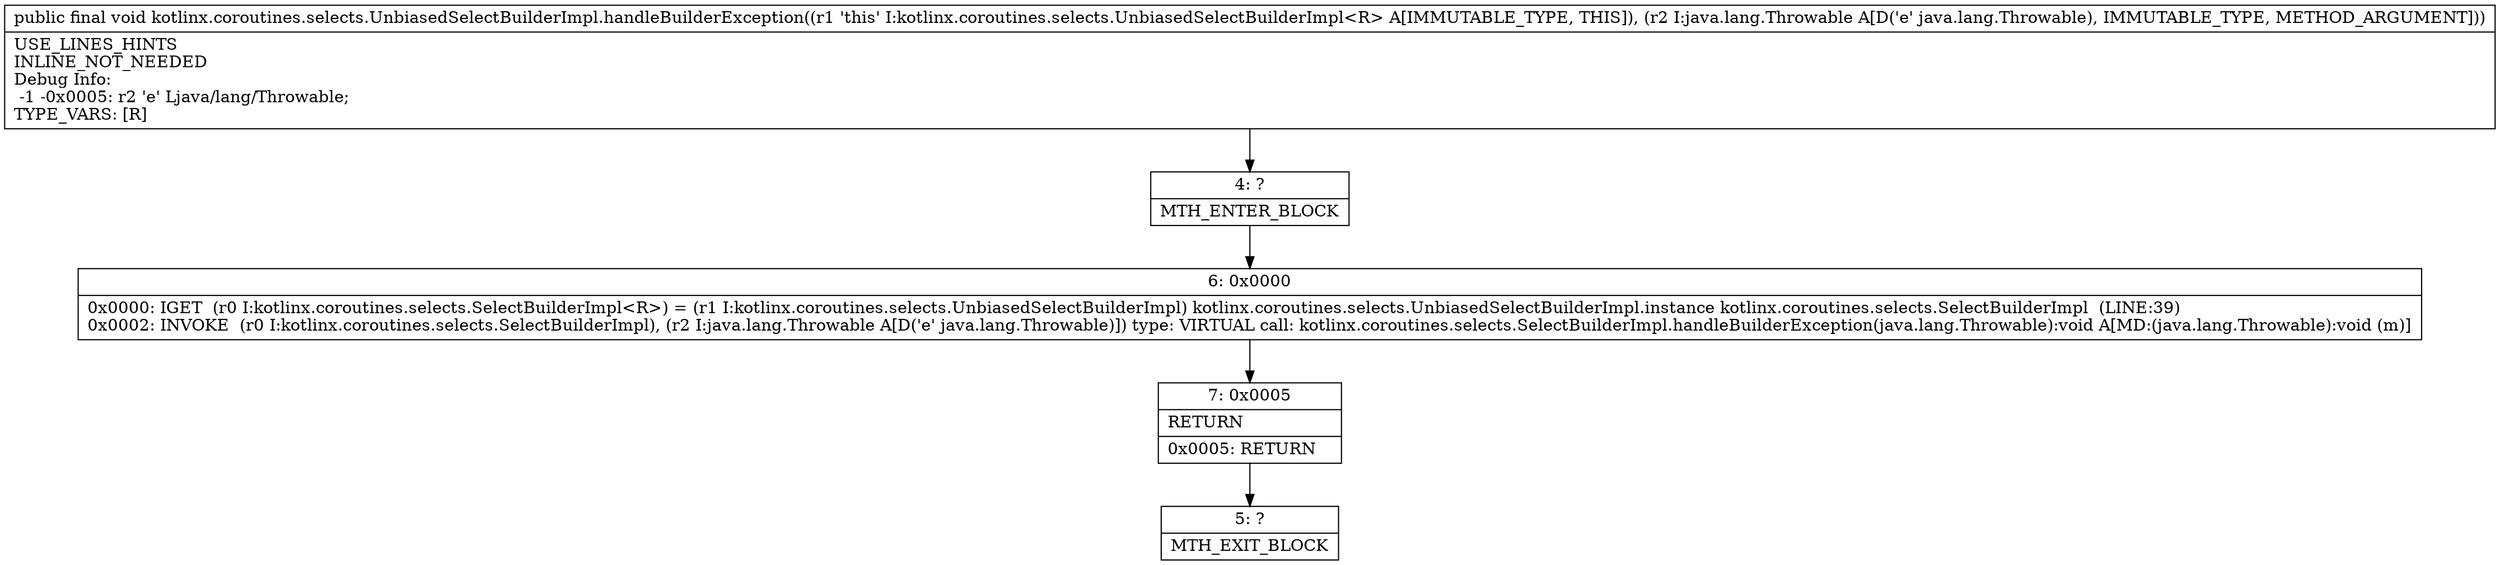 digraph "CFG forkotlinx.coroutines.selects.UnbiasedSelectBuilderImpl.handleBuilderException(Ljava\/lang\/Throwable;)V" {
Node_4 [shape=record,label="{4\:\ ?|MTH_ENTER_BLOCK\l}"];
Node_6 [shape=record,label="{6\:\ 0x0000|0x0000: IGET  (r0 I:kotlinx.coroutines.selects.SelectBuilderImpl\<R\>) = (r1 I:kotlinx.coroutines.selects.UnbiasedSelectBuilderImpl) kotlinx.coroutines.selects.UnbiasedSelectBuilderImpl.instance kotlinx.coroutines.selects.SelectBuilderImpl  (LINE:39)\l0x0002: INVOKE  (r0 I:kotlinx.coroutines.selects.SelectBuilderImpl), (r2 I:java.lang.Throwable A[D('e' java.lang.Throwable)]) type: VIRTUAL call: kotlinx.coroutines.selects.SelectBuilderImpl.handleBuilderException(java.lang.Throwable):void A[MD:(java.lang.Throwable):void (m)]\l}"];
Node_7 [shape=record,label="{7\:\ 0x0005|RETURN\l|0x0005: RETURN   \l}"];
Node_5 [shape=record,label="{5\:\ ?|MTH_EXIT_BLOCK\l}"];
MethodNode[shape=record,label="{public final void kotlinx.coroutines.selects.UnbiasedSelectBuilderImpl.handleBuilderException((r1 'this' I:kotlinx.coroutines.selects.UnbiasedSelectBuilderImpl\<R\> A[IMMUTABLE_TYPE, THIS]), (r2 I:java.lang.Throwable A[D('e' java.lang.Throwable), IMMUTABLE_TYPE, METHOD_ARGUMENT]))  | USE_LINES_HINTS\lINLINE_NOT_NEEDED\lDebug Info:\l  \-1 \-0x0005: r2 'e' Ljava\/lang\/Throwable;\lTYPE_VARS: [R]\l}"];
MethodNode -> Node_4;Node_4 -> Node_6;
Node_6 -> Node_7;
Node_7 -> Node_5;
}

